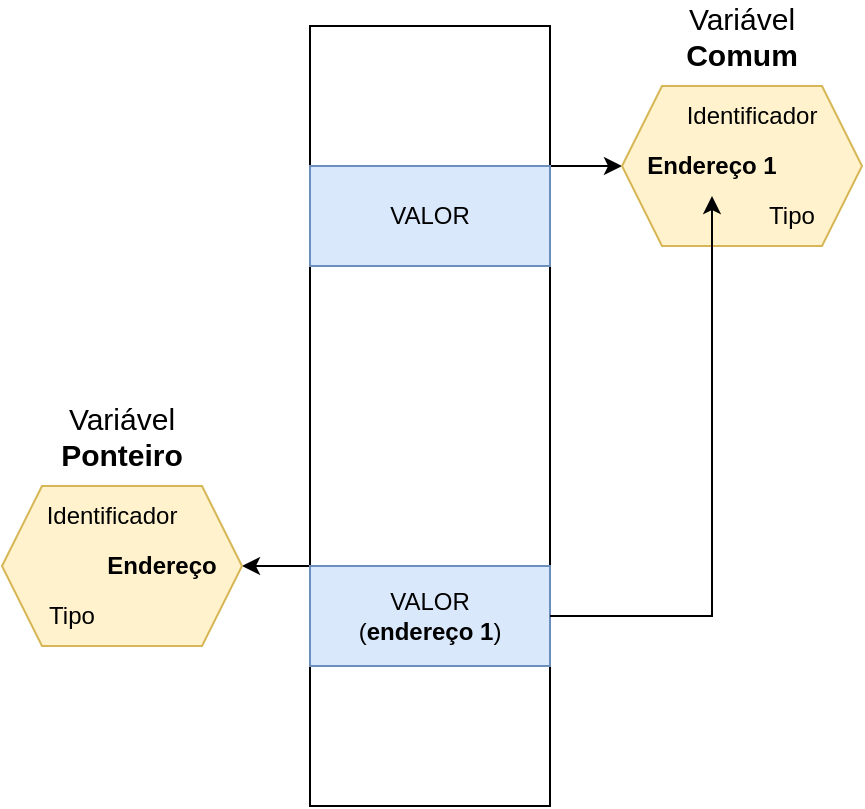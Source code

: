 <mxfile version="28.2.0">
  <diagram name="Página-1" id="G4cWWktC9iXBZyXn1JYY">
    <mxGraphModel grid="1" page="1" gridSize="10" guides="1" tooltips="1" connect="1" arrows="1" fold="1" pageScale="1" pageWidth="827" pageHeight="1169" math="0" shadow="0">
      <root>
        <mxCell id="0" />
        <mxCell id="1" parent="0" />
        <mxCell id="P23CpKH9avX1GJxu7sEn-3" value="" style="rounded=0;whiteSpace=wrap;html=1;" vertex="1" parent="1">
          <mxGeometry x="354" y="230" width="120" height="390" as="geometry" />
        </mxCell>
        <mxCell id="P23CpKH9avX1GJxu7sEn-7" style="edgeStyle=orthogonalEdgeStyle;rounded=0;orthogonalLoop=1;jettySize=auto;html=1;exitX=0;exitY=0;exitDx=0;exitDy=0;" edge="1" parent="1" source="P23CpKH9avX1GJxu7sEn-4">
          <mxGeometry relative="1" as="geometry">
            <mxPoint x="320" y="499.833" as="targetPoint" />
          </mxGeometry>
        </mxCell>
        <mxCell id="P23CpKH9avX1GJxu7sEn-4" value="VALOR&lt;br&gt;(&lt;b&gt;endereço 1&lt;/b&gt;)" style="rounded=0;whiteSpace=wrap;html=1;fillColor=#dae8fc;strokeColor=#6c8ebf;" vertex="1" parent="1">
          <mxGeometry x="354" y="500" width="120" height="50" as="geometry" />
        </mxCell>
        <mxCell id="P23CpKH9avX1GJxu7sEn-8" style="edgeStyle=orthogonalEdgeStyle;rounded=0;orthogonalLoop=1;jettySize=auto;html=1;exitX=1;exitY=0;exitDx=0;exitDy=0;" edge="1" parent="1" source="P23CpKH9avX1GJxu7sEn-5">
          <mxGeometry relative="1" as="geometry">
            <mxPoint x="510" y="299.833" as="targetPoint" />
          </mxGeometry>
        </mxCell>
        <mxCell id="P23CpKH9avX1GJxu7sEn-5" value="VALOR" style="rounded=0;whiteSpace=wrap;html=1;fillColor=#dae8fc;strokeColor=#6c8ebf;" vertex="1" parent="1">
          <mxGeometry x="354" y="300" width="120" height="50" as="geometry" />
        </mxCell>
        <mxCell id="P23CpKH9avX1GJxu7sEn-10" value="" style="shape=hexagon;perimeter=hexagonPerimeter2;whiteSpace=wrap;html=1;fixedSize=1;fillColor=#fff2cc;strokeColor=#d6b656;" vertex="1" parent="1">
          <mxGeometry x="510" y="260" width="120" height="80" as="geometry" />
        </mxCell>
        <mxCell id="P23CpKH9avX1GJxu7sEn-11" value="" style="shape=hexagon;perimeter=hexagonPerimeter2;whiteSpace=wrap;html=1;fixedSize=1;fillColor=#fff2cc;strokeColor=#d6b656;" vertex="1" parent="1">
          <mxGeometry x="200" y="460" width="120" height="80" as="geometry" />
        </mxCell>
        <mxCell id="P23CpKH9avX1GJxu7sEn-12" value="&lt;b&gt;Endereço 1&lt;/b&gt;" style="text;strokeColor=none;align=center;fillColor=none;html=1;verticalAlign=middle;whiteSpace=wrap;rounded=0;" vertex="1" parent="1">
          <mxGeometry x="520" y="285" width="70" height="30" as="geometry" />
        </mxCell>
        <mxCell id="P23CpKH9avX1GJxu7sEn-13" value="&lt;b&gt;Endereço&lt;/b&gt;" style="text;strokeColor=none;align=center;fillColor=none;html=1;verticalAlign=middle;whiteSpace=wrap;rounded=0;" vertex="1" parent="1">
          <mxGeometry x="250" y="485" width="60" height="30" as="geometry" />
        </mxCell>
        <mxCell id="P23CpKH9avX1GJxu7sEn-14" value="Tipo" style="text;strokeColor=none;align=center;fillColor=none;html=1;verticalAlign=middle;whiteSpace=wrap;rounded=0;" vertex="1" parent="1">
          <mxGeometry x="220" y="510" width="30" height="30" as="geometry" />
        </mxCell>
        <mxCell id="P23CpKH9avX1GJxu7sEn-15" value="Identificador" style="text;strokeColor=none;align=center;fillColor=none;html=1;verticalAlign=middle;whiteSpace=wrap;rounded=0;" vertex="1" parent="1">
          <mxGeometry x="220" y="460" width="70" height="30" as="geometry" />
        </mxCell>
        <mxCell id="KFixjQz8el2nmp9Rcbte-1" value="Tipo" style="text;strokeColor=none;align=center;fillColor=none;html=1;verticalAlign=middle;whiteSpace=wrap;rounded=0;" vertex="1" parent="1">
          <mxGeometry x="580" y="310" width="30" height="30" as="geometry" />
        </mxCell>
        <mxCell id="KFixjQz8el2nmp9Rcbte-2" value="Identificador" style="text;strokeColor=none;align=center;fillColor=none;html=1;verticalAlign=middle;whiteSpace=wrap;rounded=0;" vertex="1" parent="1">
          <mxGeometry x="540" y="260" width="70" height="30" as="geometry" />
        </mxCell>
        <mxCell id="KFixjQz8el2nmp9Rcbte-3" style="edgeStyle=orthogonalEdgeStyle;rounded=0;orthogonalLoop=1;jettySize=auto;html=1;exitX=1;exitY=0.5;exitDx=0;exitDy=0;entryX=0.5;entryY=1;entryDx=0;entryDy=0;" edge="1" parent="1" source="P23CpKH9avX1GJxu7sEn-4" target="P23CpKH9avX1GJxu7sEn-12">
          <mxGeometry relative="1" as="geometry" />
        </mxCell>
        <mxCell id="KFixjQz8el2nmp9Rcbte-4" value="&lt;font style=&quot;font-size: 15px;&quot;&gt;Variável &lt;b style=&quot;&quot;&gt;Ponteiro&lt;/b&gt;&lt;/font&gt;" style="text;strokeColor=none;align=center;fillColor=none;html=1;verticalAlign=middle;whiteSpace=wrap;rounded=0;" vertex="1" parent="1">
          <mxGeometry x="225" y="420" width="70" height="30" as="geometry" />
        </mxCell>
        <mxCell id="KFixjQz8el2nmp9Rcbte-5" value="&lt;font style=&quot;font-size: 15px;&quot;&gt;Variável &lt;b style=&quot;&quot;&gt;Comum&lt;/b&gt;&lt;/font&gt;" style="text;strokeColor=none;align=center;fillColor=none;html=1;verticalAlign=middle;whiteSpace=wrap;rounded=0;" vertex="1" parent="1">
          <mxGeometry x="535" y="220" width="70" height="30" as="geometry" />
        </mxCell>
      </root>
    </mxGraphModel>
  </diagram>
</mxfile>
